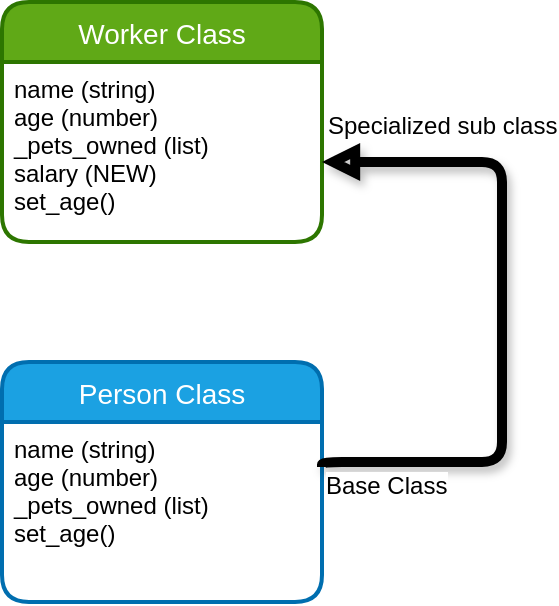 <mxfile version="13.1.3">
    <diagram id="C5RBs43oDa-KdzZeNtuy" name="Page-1">
        <mxGraphModel dx="526" dy="523" grid="1" gridSize="10" guides="1" tooltips="1" connect="1" arrows="1" fold="1" page="1" pageScale="1" pageWidth="827" pageHeight="1169" math="0" shadow="0">
            <root>
                <mxCell id="WIyWlLk6GJQsqaUBKTNV-0"/>
                <mxCell id="WIyWlLk6GJQsqaUBKTNV-1" parent="WIyWlLk6GJQsqaUBKTNV-0"/>
                <mxCell id="-NLDWEVMoD6Hmidl6ecA-0" value="Person Class" style="swimlane;childLayout=stackLayout;horizontal=1;startSize=30;horizontalStack=0;rounded=1;fontSize=14;fontStyle=0;strokeWidth=2;resizeParent=0;resizeLast=1;shadow=0;dashed=0;align=center;fillColor=#1ba1e2;strokeColor=#006EAF;fontColor=#ffffff;" parent="WIyWlLk6GJQsqaUBKTNV-1" vertex="1">
                    <mxGeometry x="50" y="320" width="160" height="120" as="geometry"/>
                </mxCell>
                <mxCell id="-NLDWEVMoD6Hmidl6ecA-1" value="name (string)&#10;age (number)&#10;_pets_owned (list)&#10;set_age()&#10;&#10;" style="align=left;strokeColor=none;fillColor=none;spacingLeft=4;fontSize=12;verticalAlign=top;resizable=0;rotatable=0;part=1;" parent="-NLDWEVMoD6Hmidl6ecA-0" vertex="1">
                    <mxGeometry y="30" width="160" height="90" as="geometry"/>
                </mxCell>
                <mxCell id="-NLDWEVMoD6Hmidl6ecA-6" value="Worker Class" style="swimlane;childLayout=stackLayout;horizontal=1;startSize=30;horizontalStack=0;rounded=1;fontSize=14;fontStyle=0;strokeWidth=2;resizeParent=0;resizeLast=1;shadow=0;dashed=0;align=center;fillColor=#60a917;strokeColor=#2D7600;fontColor=#ffffff;" parent="WIyWlLk6GJQsqaUBKTNV-1" vertex="1">
                    <mxGeometry x="50" y="140" width="160" height="120" as="geometry"/>
                </mxCell>
                <mxCell id="-NLDWEVMoD6Hmidl6ecA-7" value="name (string)&#10;age (number)&#10;_pets_owned (list)&#10;salary (NEW)&#10;set_age()&#10;" style="align=left;strokeColor=none;fillColor=none;spacingLeft=4;fontSize=12;verticalAlign=top;resizable=0;rotatable=0;part=1;" parent="-NLDWEVMoD6Hmidl6ecA-6" vertex="1">
                    <mxGeometry y="30" width="160" height="90" as="geometry"/>
                </mxCell>
                <mxCell id="-NLDWEVMoD6Hmidl6ecA-8" value="" style="endArrow=block;html=1;edgeStyle=orthogonalEdgeStyle;endFill=0;exitX=1;exitY=0.25;exitDx=0;exitDy=0;shadow=1;strokeWidth=5;" parent="WIyWlLk6GJQsqaUBKTNV-1" source="-NLDWEVMoD6Hmidl6ecA-1" edge="1">
                    <mxGeometry relative="1" as="geometry">
                        <mxPoint x="130" y="370" as="sourcePoint"/>
                        <mxPoint x="210" y="220" as="targetPoint"/>
                        <Array as="points">
                            <mxPoint x="210" y="370"/>
                            <mxPoint x="300" y="370"/>
                            <mxPoint x="300" y="220"/>
                        </Array>
                    </mxGeometry>
                </mxCell>
                <mxCell id="-NLDWEVMoD6Hmidl6ecA-9" value="&lt;font color=&quot;#000000&quot; style=&quot;font-size: 12px&quot;&gt;Base Class &lt;/font&gt;" style="resizable=0;html=1;align=left;verticalAlign=bottom;labelBackgroundColor=#ffffff;fontSize=10;" parent="-NLDWEVMoD6Hmidl6ecA-8" connectable="0" vertex="1">
                    <mxGeometry x="-1" relative="1" as="geometry">
                        <mxPoint y="17.5" as="offset"/>
                    </mxGeometry>
                </mxCell>
                <mxCell id="-NLDWEVMoD6Hmidl6ecA-10" value="&lt;font color=&quot;#000000&quot; style=&quot;font-size: 12px&quot;&gt;Specialized sub class&lt;/font&gt;" style="resizable=0;html=1;align=left;verticalAlign=bottom;labelBackgroundColor=#ffffff;fontSize=10;" parent="-NLDWEVMoD6Hmidl6ecA-8" connectable="0" vertex="1">
                    <mxGeometry x="1" relative="1" as="geometry">
                        <mxPoint x="0.5" y="-10" as="offset"/>
                    </mxGeometry>
                </mxCell>
            </root>
        </mxGraphModel>
    </diagram>
</mxfile>